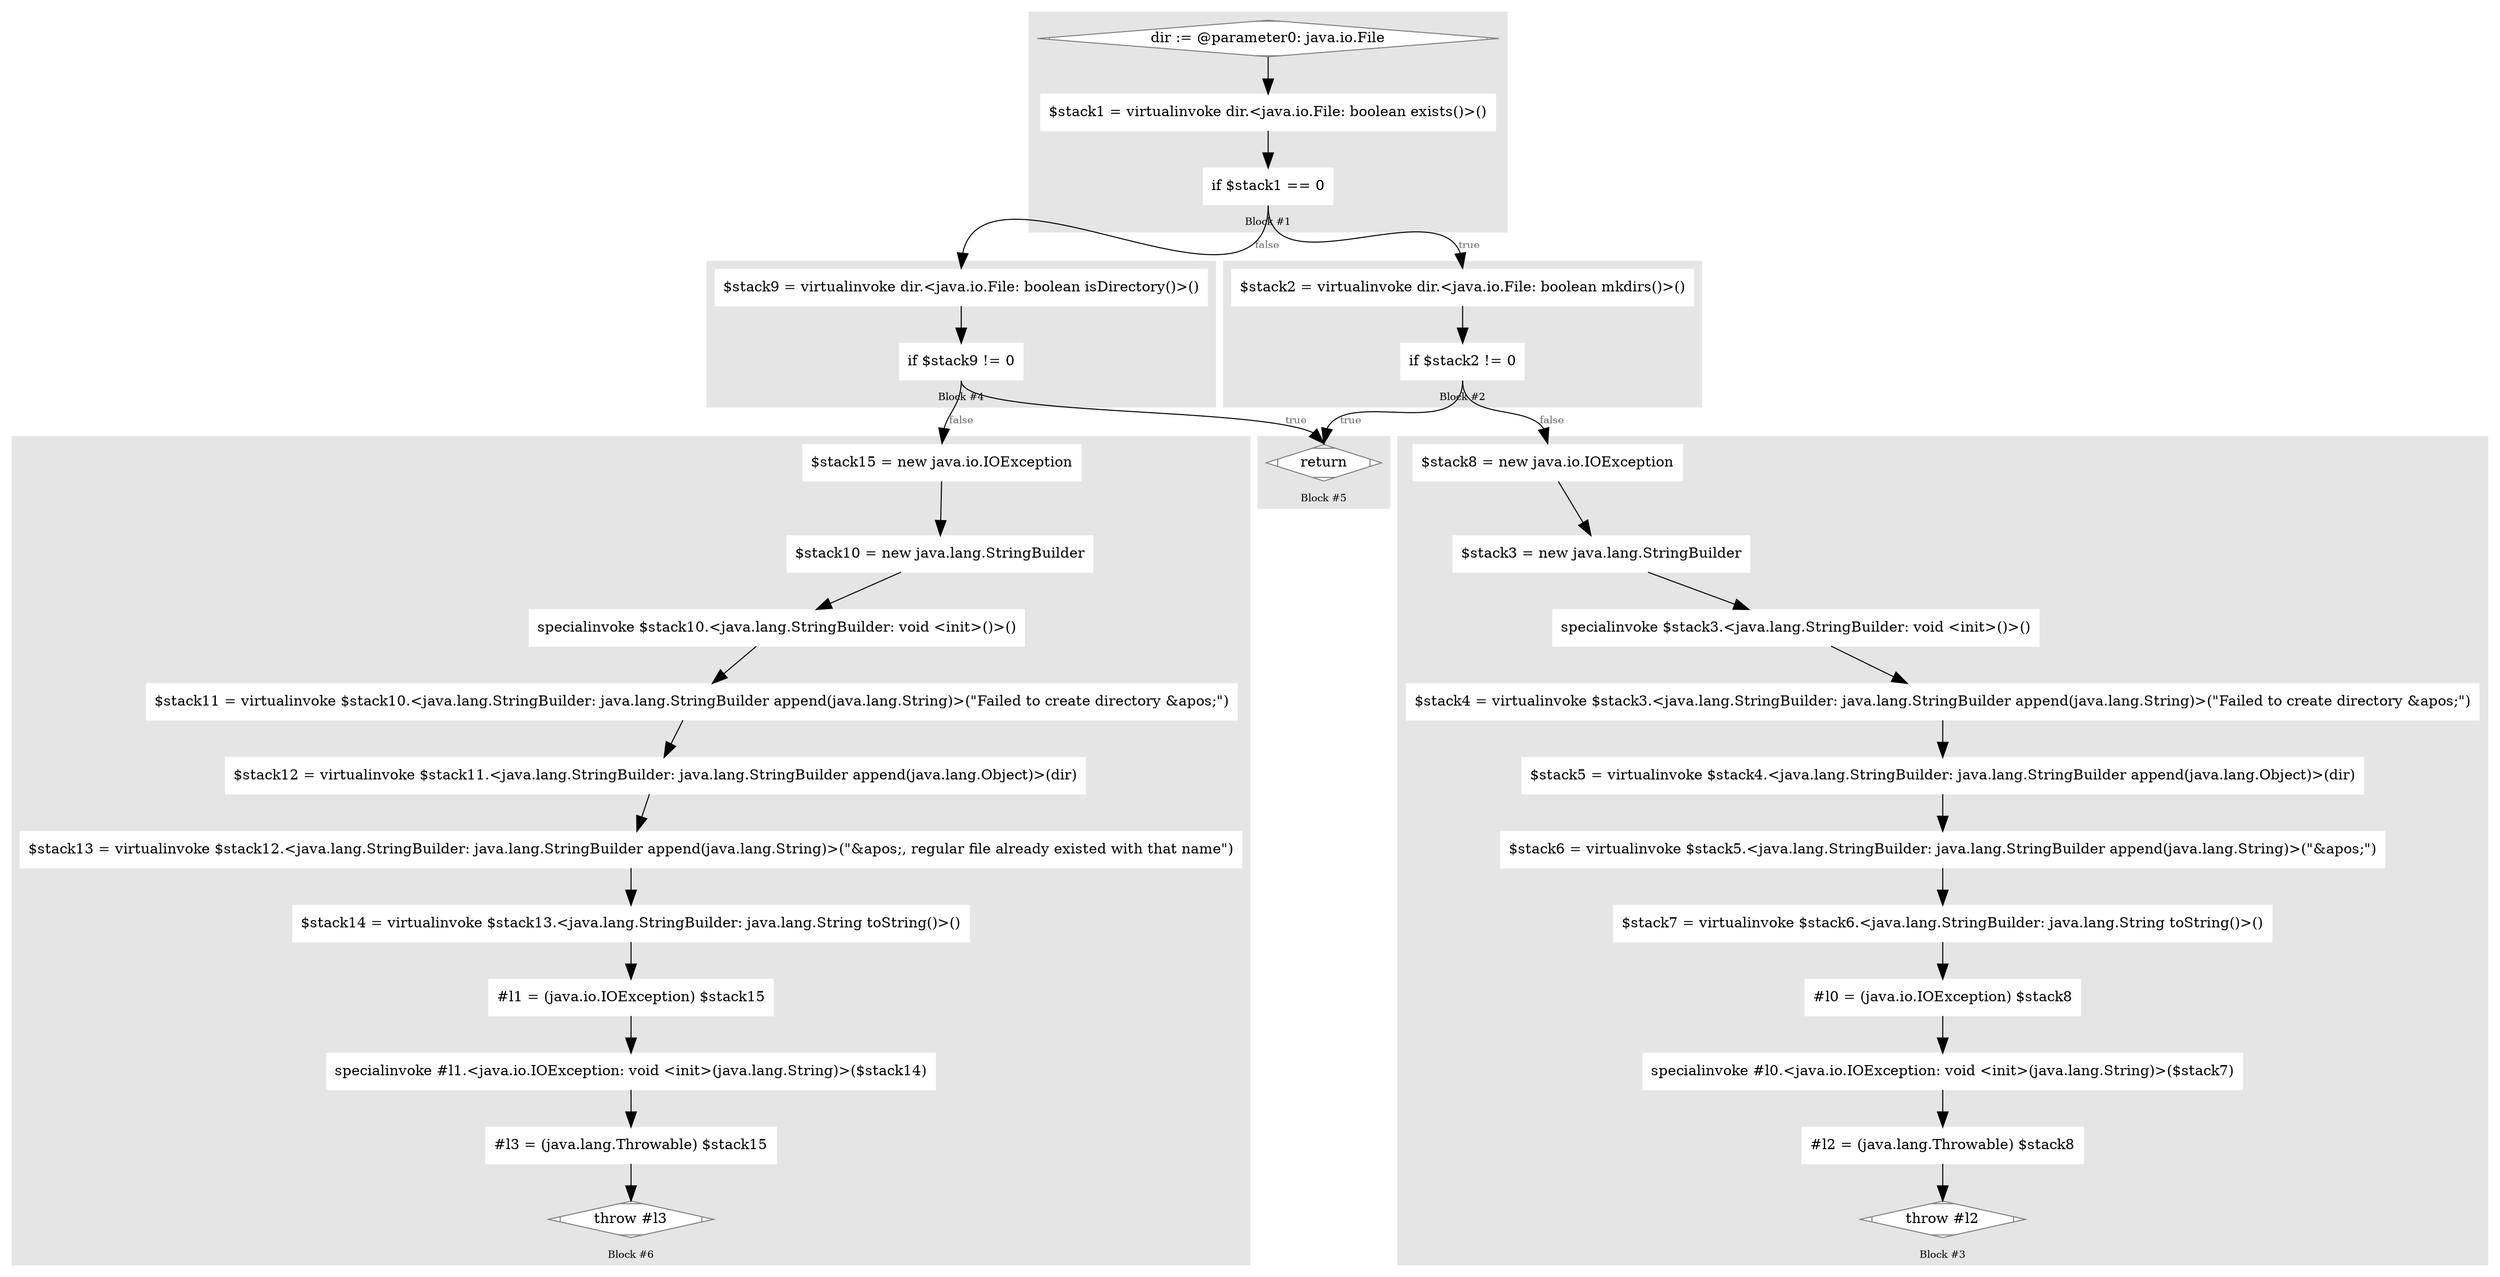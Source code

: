 digraph G {
	compound=true
	labelloc=b
	style=filled
	color=gray90
	node [shape=box,style=filled,color=white]
	edge [fontsize=10,arrowsize=1.5,fontcolor=grey40]
	fontsize=10

//  lines [125: 125] 
	subgraph cluster_825658265 { 
		label = "Block #1"
		1354003114[label="dir := @parameter0: java.io.File",shape=Mdiamond,color=grey50,fillcolor=white]
		1233990028[label="$stack1 = virtualinvoke dir.&lt;java.io.File: boolean exists()&gt;()"]
		1847008471[label="if $stack1 == 0"]

		1354003114 -> 1233990028 -> 1847008471
	}
	1847008471:s -> 369049246:n[label="false"]
	1847008471:s -> 257608164:n[label="true"]

//  lines [131: 131] 
	subgraph cluster_482082765 { 
		label = "Block #2"
		257608164[label="$stack2 = virtualinvoke dir.&lt;java.io.File: boolean mkdirs()&gt;()"]
		306115458[label="if $stack2 != 0"]

		257608164 -> 306115458
	}
	306115458:s -> 854587510:n[label="false"]
	306115458:s -> 204715855:n[label="true"]

//  lines [132: 132] 
	subgraph cluster_1209702763 { 
		label = "Block #3"
		854587510[label="$stack8 = new java.io.IOException"]
		1509791656[label="$stack3 = new java.lang.StringBuilder"]
		2036127838[label="specialinvoke $stack3.&lt;java.lang.StringBuilder: void &lt;init&gt;()&gt;()"]
		1904253191[label="$stack4 = virtualinvoke $stack3.&lt;java.lang.StringBuilder: java.lang.StringBuilder append(java.lang.String)&gt;(&quot;Failed to create directory \&apos;&quot;)"]
		1021436681[label="$stack5 = virtualinvoke $stack4.&lt;java.lang.StringBuilder: java.lang.StringBuilder append(java.lang.Object)&gt;(dir)"]
		1961173763[label="$stack6 = virtualinvoke $stack5.&lt;java.lang.StringBuilder: java.lang.StringBuilder append(java.lang.String)&gt;(&quot;\&apos;&quot;)"]
		1202683709[label="$stack7 = virtualinvoke $stack6.&lt;java.lang.StringBuilder: java.lang.String toString()&gt;()"]
		1577592551[label="#l0 = (java.io.IOException) $stack8"]
		22600334[label="specialinvoke #l0.&lt;java.io.IOException: void &lt;init&gt;(java.lang.String)&gt;($stack7)"]
		1841396611[label="#l2 = (java.lang.Throwable) $stack8"]
		1201484275[label="throw #l2",shape=Mdiamond,color=grey50,fillcolor=white]

		854587510 -> 1509791656 -> 2036127838 -> 1904253191 -> 1021436681 -> 1961173763 -> 1202683709 -> 1577592551 -> 22600334 -> 1841396611 -> 1201484275
	}

//  lines [126: 126] 
	subgraph cluster_1336735375 { 
		label = "Block #4"
		369049246[label="$stack9 = virtualinvoke dir.&lt;java.io.File: boolean isDirectory()&gt;()"]
		1608297024[label="if $stack9 != 0"]

		369049246 -> 1608297024
	}
	1608297024:s -> 944427387:n[label="false"]
	1608297024:s -> 204715855:n[label="true"]

//  lines [135: 135] 
	subgraph cluster_318857719 { 
		label = "Block #5"
		204715855[label="return",shape=Mdiamond,color=grey50,fillcolor=white]
	}

//  lines [127: 127] 
	subgraph cluster_1105423942 { 
		label = "Block #6"
		944427387[label="$stack15 = new java.io.IOException"]
		440737101[label="$stack10 = new java.lang.StringBuilder"]
		2141817446[label="specialinvoke $stack10.&lt;java.lang.StringBuilder: void &lt;init&gt;()&gt;()"]
		1645547422[label="$stack11 = virtualinvoke $stack10.&lt;java.lang.StringBuilder: java.lang.StringBuilder append(java.lang.String)&gt;(&quot;Failed to create directory \&apos;&quot;)"]
		1820383114[label="$stack12 = virtualinvoke $stack11.&lt;java.lang.StringBuilder: java.lang.StringBuilder append(java.lang.Object)&gt;(dir)"]
		1390869998[label="$stack13 = virtualinvoke $stack12.&lt;java.lang.StringBuilder: java.lang.StringBuilder append(java.lang.String)&gt;(&quot;\&apos;, regular file already existed with that name&quot;)"]
		1302227152[label="$stack14 = virtualinvoke $stack13.&lt;java.lang.StringBuilder: java.lang.String toString()&gt;()"]
		1636182655[label="#l1 = (java.io.IOException) $stack15"]
		496729294[label="specialinvoke #l1.&lt;java.io.IOException: void &lt;init&gt;(java.lang.String)&gt;($stack14)"]
		230643635[label="#l3 = (java.lang.Throwable) $stack15"]
		1125736023[label="throw #l3",shape=Mdiamond,color=grey50,fillcolor=white]

		944427387 -> 440737101 -> 2141817446 -> 1645547422 -> 1820383114 -> 1390869998 -> 1302227152 -> 1636182655 -> 496729294 -> 230643635 -> 1125736023
	}

}